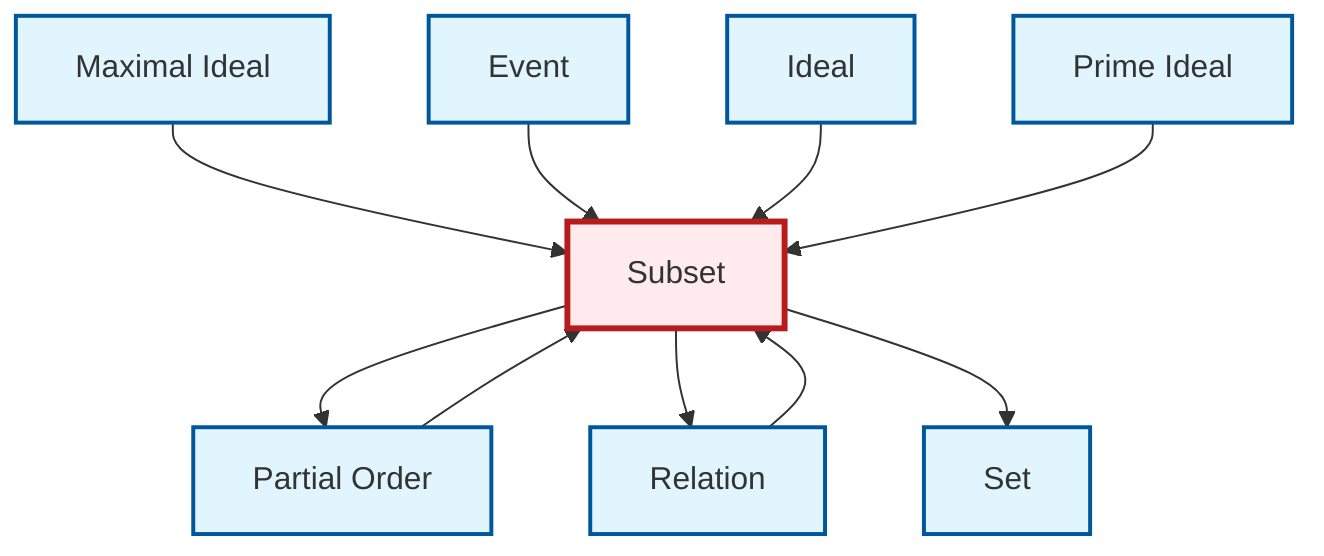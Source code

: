 graph TD
    classDef definition fill:#e1f5fe,stroke:#01579b,stroke-width:2px
    classDef theorem fill:#f3e5f5,stroke:#4a148c,stroke-width:2px
    classDef axiom fill:#fff3e0,stroke:#e65100,stroke-width:2px
    classDef example fill:#e8f5e9,stroke:#1b5e20,stroke-width:2px
    classDef current fill:#ffebee,stroke:#b71c1c,stroke-width:3px
    def-set["Set"]:::definition
    def-ideal["Ideal"]:::definition
    def-subset["Subset"]:::definition
    def-prime-ideal["Prime Ideal"]:::definition
    def-event["Event"]:::definition
    def-partial-order["Partial Order"]:::definition
    def-relation["Relation"]:::definition
    def-maximal-ideal["Maximal Ideal"]:::definition
    def-subset --> def-partial-order
    def-maximal-ideal --> def-subset
    def-subset --> def-relation
    def-event --> def-subset
    def-ideal --> def-subset
    def-relation --> def-subset
    def-prime-ideal --> def-subset
    def-partial-order --> def-subset
    def-subset --> def-set
    class def-subset current